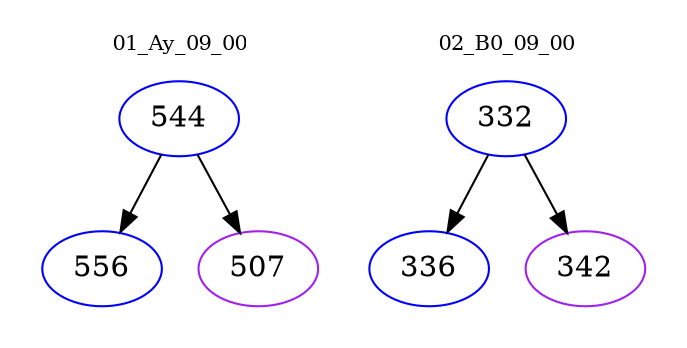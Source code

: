 digraph{
subgraph cluster_0 {
color = white
label = "01_Ay_09_00";
fontsize=10;
T0_544 [label="544", color="blue"]
T0_544 -> T0_556 [color="black"]
T0_556 [label="556", color="blue"]
T0_544 -> T0_507 [color="black"]
T0_507 [label="507", color="purple"]
}
subgraph cluster_1 {
color = white
label = "02_B0_09_00";
fontsize=10;
T1_332 [label="332", color="blue"]
T1_332 -> T1_336 [color="black"]
T1_336 [label="336", color="blue"]
T1_332 -> T1_342 [color="black"]
T1_342 [label="342", color="purple"]
}
}
